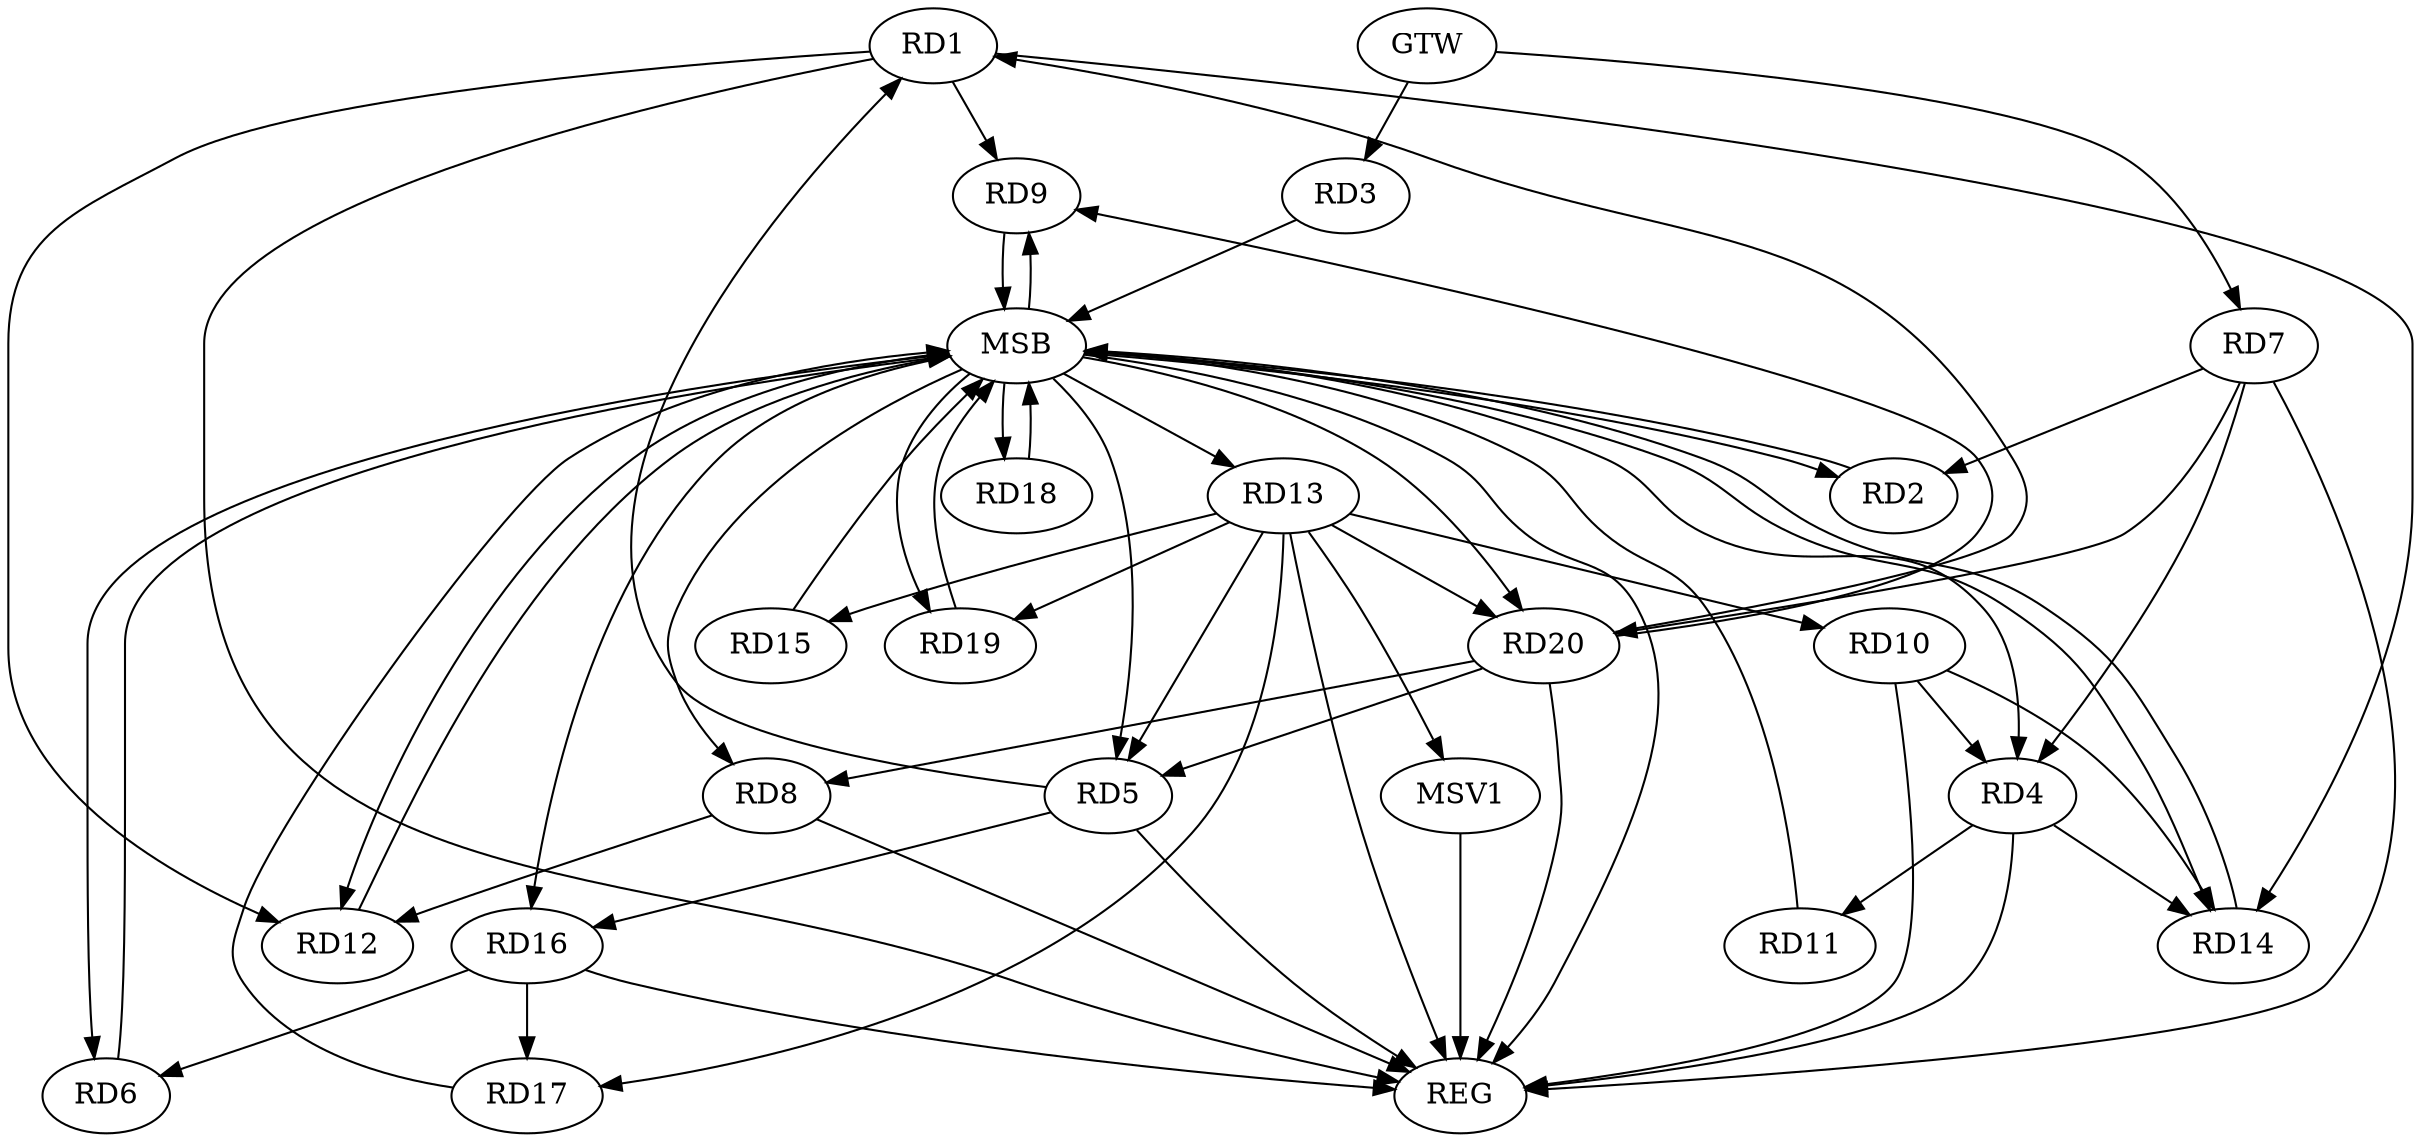 strict digraph G {
  RD1 [ label="RD1" ];
  RD2 [ label="RD2" ];
  RD3 [ label="RD3" ];
  RD4 [ label="RD4" ];
  RD5 [ label="RD5" ];
  RD6 [ label="RD6" ];
  RD7 [ label="RD7" ];
  RD8 [ label="RD8" ];
  RD9 [ label="RD9" ];
  RD10 [ label="RD10" ];
  RD11 [ label="RD11" ];
  RD12 [ label="RD12" ];
  RD13 [ label="RD13" ];
  RD14 [ label="RD14" ];
  RD15 [ label="RD15" ];
  RD16 [ label="RD16" ];
  RD17 [ label="RD17" ];
  RD18 [ label="RD18" ];
  RD19 [ label="RD19" ];
  RD20 [ label="RD20" ];
  GTW [ label="GTW" ];
  REG [ label="REG" ];
  MSB [ label="MSB" ];
  MSV1 [ label="MSV1" ];
  RD5 -> RD1;
  RD1 -> RD9;
  RD1 -> RD12;
  RD1 -> RD14;
  RD20 -> RD1;
  RD7 -> RD2;
  RD7 -> RD4;
  RD10 -> RD4;
  RD4 -> RD11;
  RD4 -> RD14;
  RD13 -> RD5;
  RD5 -> RD16;
  RD20 -> RD5;
  RD16 -> RD6;
  RD7 -> RD20;
  RD8 -> RD12;
  RD20 -> RD8;
  RD20 -> RD9;
  RD13 -> RD10;
  RD10 -> RD14;
  RD13 -> RD15;
  RD13 -> RD17;
  RD13 -> RD19;
  RD13 -> RD20;
  RD16 -> RD17;
  GTW -> RD3;
  GTW -> RD7;
  RD1 -> REG;
  RD4 -> REG;
  RD5 -> REG;
  RD7 -> REG;
  RD8 -> REG;
  RD10 -> REG;
  RD13 -> REG;
  RD16 -> REG;
  RD20 -> REG;
  RD2 -> MSB;
  MSB -> RD6;
  MSB -> RD8;
  MSB -> RD13;
  MSB -> REG;
  RD3 -> MSB;
  MSB -> RD19;
  MSB -> RD20;
  RD6 -> MSB;
  MSB -> RD4;
  MSB -> RD14;
  RD9 -> MSB;
  MSB -> RD18;
  RD11 -> MSB;
  MSB -> RD2;
  RD12 -> MSB;
  MSB -> RD16;
  RD14 -> MSB;
  RD15 -> MSB;
  MSB -> RD12;
  RD17 -> MSB;
  MSB -> RD5;
  MSB -> RD9;
  RD18 -> MSB;
  RD19 -> MSB;
  RD13 -> MSV1;
  MSV1 -> REG;
}
